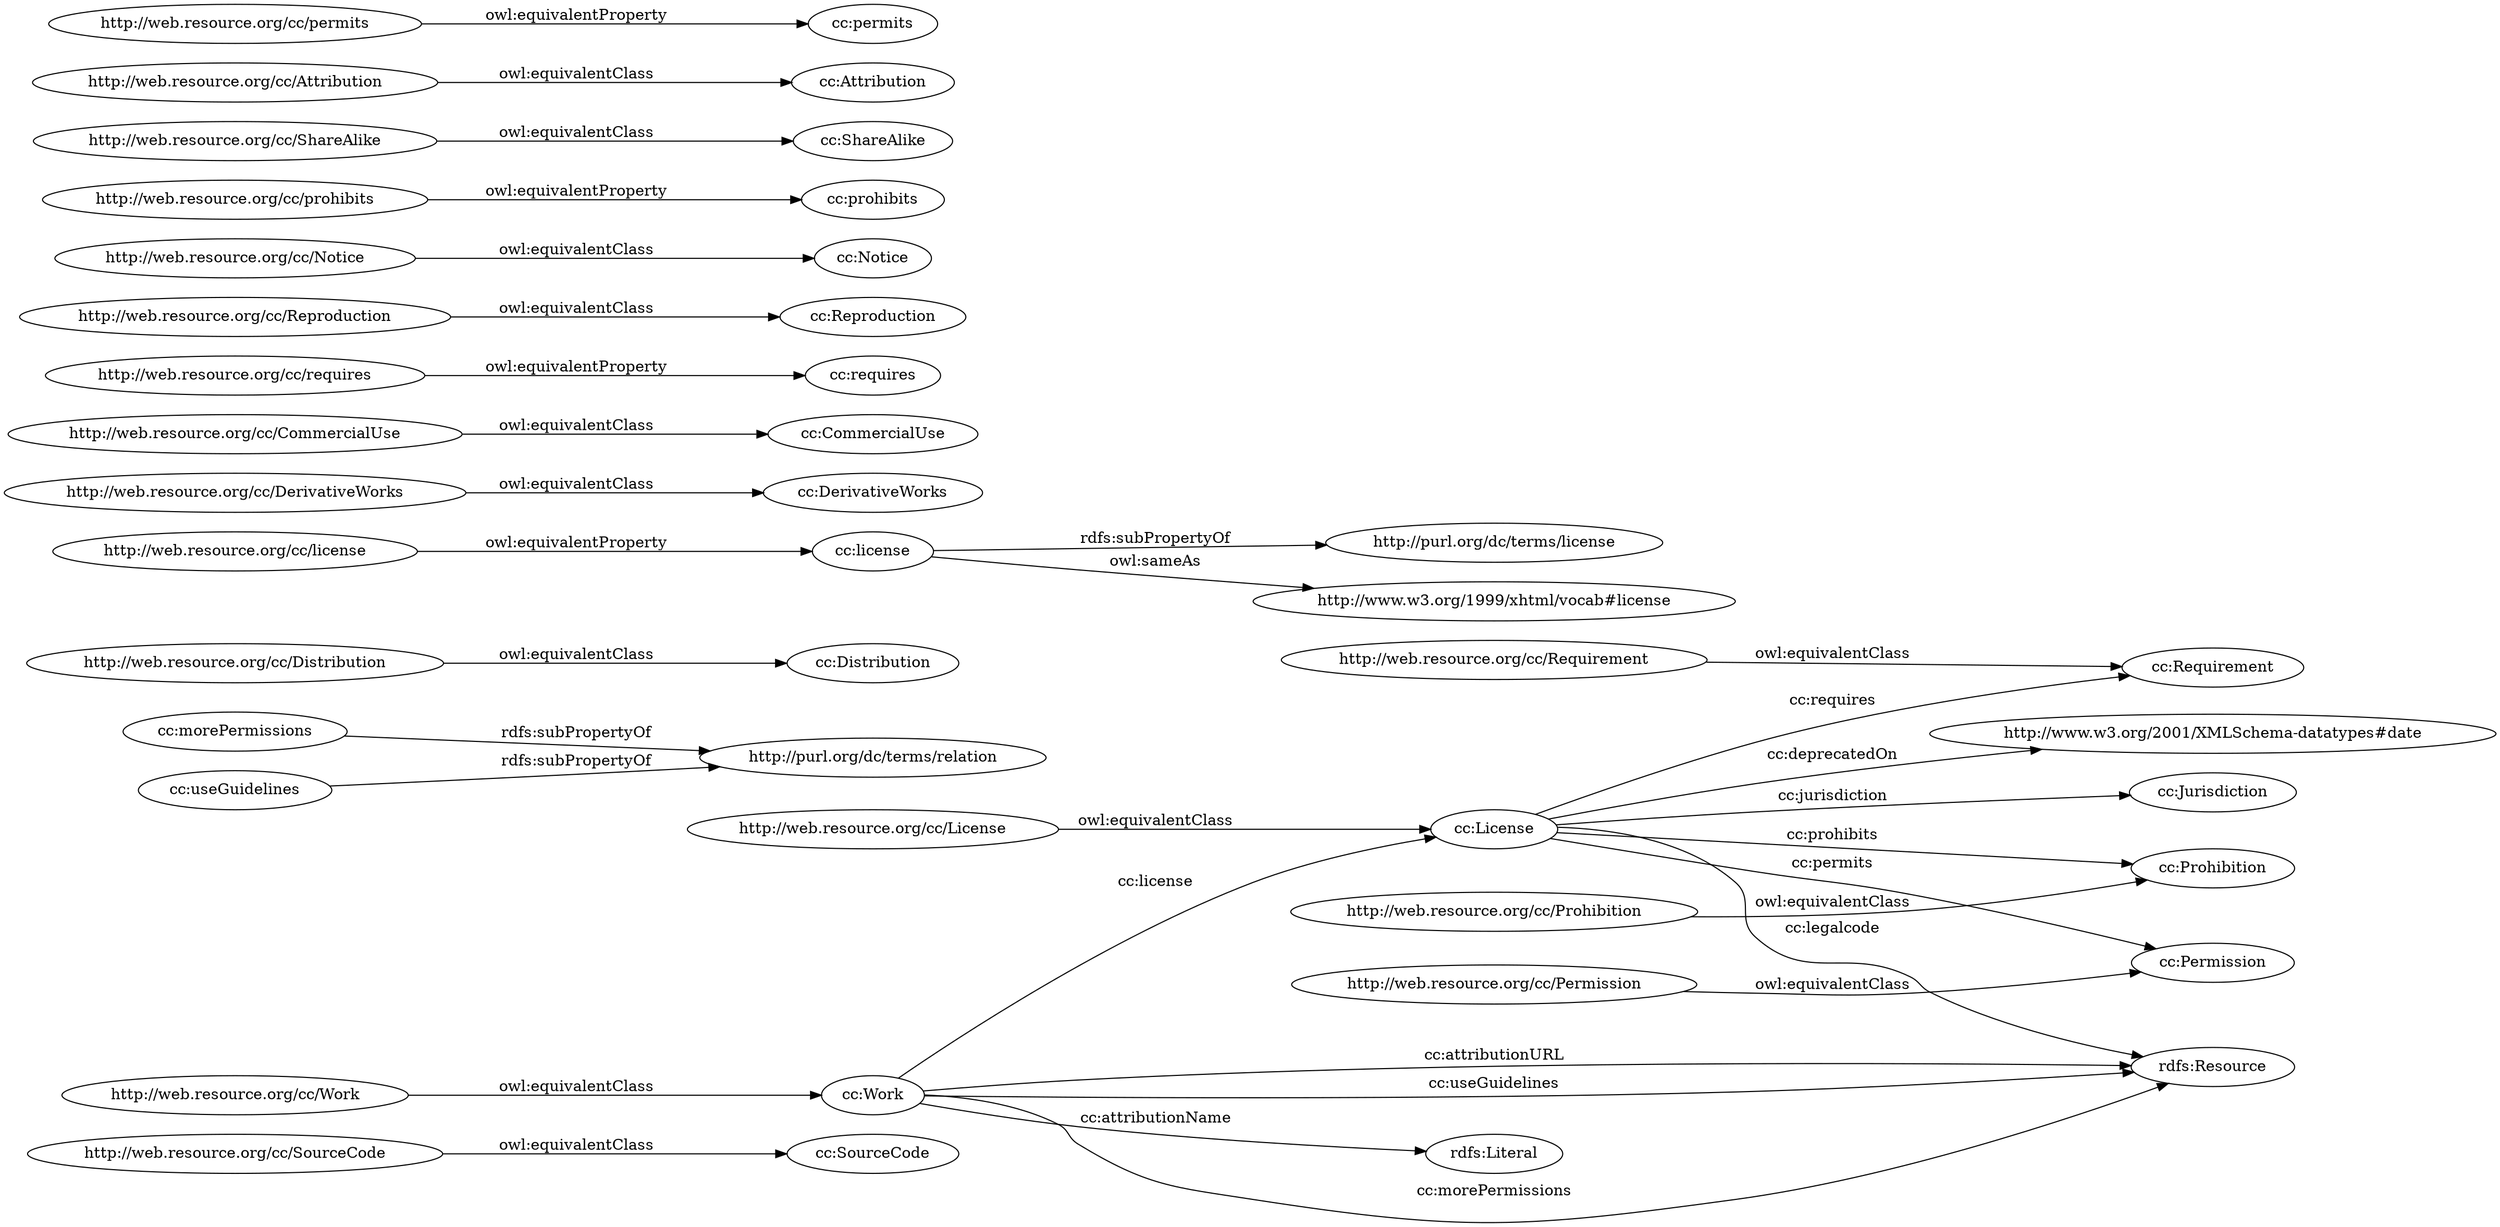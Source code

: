 digraph ar2dtool_diagram { 
rankdir=LR;
size="1501"
	"http://web.resource.org/cc/SourceCode" -> "cc:SourceCode" [ label = "owl:equivalentClass" ];
	"http://web.resource.org/cc/Work" -> "cc:Work" [ label = "owl:equivalentClass" ];
	"http://web.resource.org/cc/License" -> "cc:License" [ label = "owl:equivalentClass" ];
	"cc:morePermissions" -> "http://purl.org/dc/terms/relation" [ label = "rdfs:subPropertyOf" ];
	"http://web.resource.org/cc/Prohibition" -> "cc:Prohibition" [ label = "owl:equivalentClass" ];
	"http://web.resource.org/cc/Distribution" -> "cc:Distribution" [ label = "owl:equivalentClass" ];
	"http://web.resource.org/cc/license" -> "cc:license" [ label = "owl:equivalentProperty" ];
	"cc:license" -> "http://purl.org/dc/terms/license" [ label = "rdfs:subPropertyOf" ];
	"cc:license" -> "http://www.w3.org/1999/xhtml/vocab#license" [ label = "owl:sameAs" ];
	"http://web.resource.org/cc/DerivativeWorks" -> "cc:DerivativeWorks" [ label = "owl:equivalentClass" ];
	"http://web.resource.org/cc/CommercialUse" -> "cc:CommercialUse" [ label = "owl:equivalentClass" ];
	"http://web.resource.org/cc/requires" -> "cc:requires" [ label = "owl:equivalentProperty" ];
	"http://web.resource.org/cc/Requirement" -> "cc:Requirement" [ label = "owl:equivalentClass" ];
	"http://web.resource.org/cc/Permission" -> "cc:Permission" [ label = "owl:equivalentClass" ];
	"http://web.resource.org/cc/Reproduction" -> "cc:Reproduction" [ label = "owl:equivalentClass" ];
	"http://web.resource.org/cc/Notice" -> "cc:Notice" [ label = "owl:equivalentClass" ];
	"cc:useGuidelines" -> "http://purl.org/dc/terms/relation" [ label = "rdfs:subPropertyOf" ];
	"http://web.resource.org/cc/prohibits" -> "cc:prohibits" [ label = "owl:equivalentProperty" ];
	"http://web.resource.org/cc/ShareAlike" -> "cc:ShareAlike" [ label = "owl:equivalentClass" ];
	"http://web.resource.org/cc/Attribution" -> "cc:Attribution" [ label = "owl:equivalentClass" ];
	"http://web.resource.org/cc/permits" -> "cc:permits" [ label = "owl:equivalentProperty" ];
	"cc:Work" -> "cc:License" [ label = "cc:license" ];
	"cc:Work" -> "rdfs:Resource" [ label = "cc:morePermissions" ];
	"cc:License" -> "cc:Prohibition" [ label = "cc:prohibits" ];
	"cc:License" -> "cc:Jurisdiction" [ label = "cc:jurisdiction" ];
	"cc:Work" -> "rdfs:Resource" [ label = "cc:attributionURL" ];
	"cc:License" -> "rdfs:Resource" [ label = "cc:legalcode" ];
	"cc:License" -> "cc:Requirement" [ label = "cc:requires" ];
	"cc:Work" -> "rdfs:Resource" [ label = "cc:useGuidelines" ];
	"cc:License" -> "http://www.w3.org/2001/XMLSchema-datatypes#date" [ label = "cc:deprecatedOn" ];
	"cc:License" -> "cc:Permission" [ label = "cc:permits" ];
	"cc:Work" -> "rdfs:Literal" [ label = "cc:attributionName" ];

}
